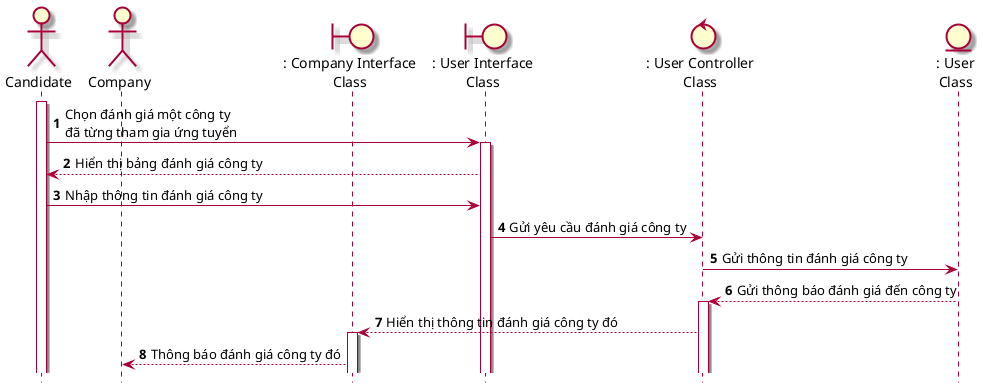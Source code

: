 @startuml SeqDanhGiaCongTyTuyenDung
skin rose 
hide footbox
autonumber
actor candidate as "Candidate"
actor company as "Company"
candidate++
boundary companyInterface as ": Company Interface\nClass"
boundary candidateInterface as ": User Interface\nClass"
control userController as ": User Controller\nClass"
entity User as ": User\nClass"

candidate->candidateInterface++: Chọn đánh giá một công ty \nđã từng tham gia ứng tuyển
candidateInterface-->candidate: Hiển thị bảng đánh giá công ty
candidate-> candidateInterface: Nhập thông tin đánh giá công ty
candidateInterface-> userController: Gửi yêu cầu đánh giá công ty
userController-> User: Gửi thông tin đánh giá công ty
User -->  userController++: Gửi thông báo đánh giá đến công ty
userController--> companyInterface++: Hiển thị thông tin đánh giá công ty đó
companyInterface --> company: Thông báo đánh giá công ty đó
@enduml